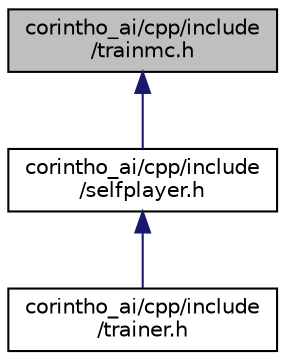 digraph "corintho_ai/cpp/include/trainmc.h"
{
 // LATEX_PDF_SIZE
  edge [fontname="Helvetica",fontsize="10",labelfontname="Helvetica",labelfontsize="10"];
  node [fontname="Helvetica",fontsize="10",shape=record];
  Node1 [label="corintho_ai/cpp/include\l/trainmc.h",height=0.2,width=0.4,color="black", fillcolor="grey75", style="filled", fontcolor="black",tooltip=" "];
  Node1 -> Node2 [dir="back",color="midnightblue",fontsize="10",style="solid",fontname="Helvetica"];
  Node2 [label="corintho_ai/cpp/include\l/selfplayer.h",height=0.2,width=0.4,color="black", fillcolor="white", style="filled",URL="$selfplayer_8h.html",tooltip=" "];
  Node2 -> Node3 [dir="back",color="midnightblue",fontsize="10",style="solid",fontname="Helvetica"];
  Node3 [label="corintho_ai/cpp/include\l/trainer.h",height=0.2,width=0.4,color="black", fillcolor="white", style="filled",URL="$trainer_8h.html",tooltip=" "];
}
